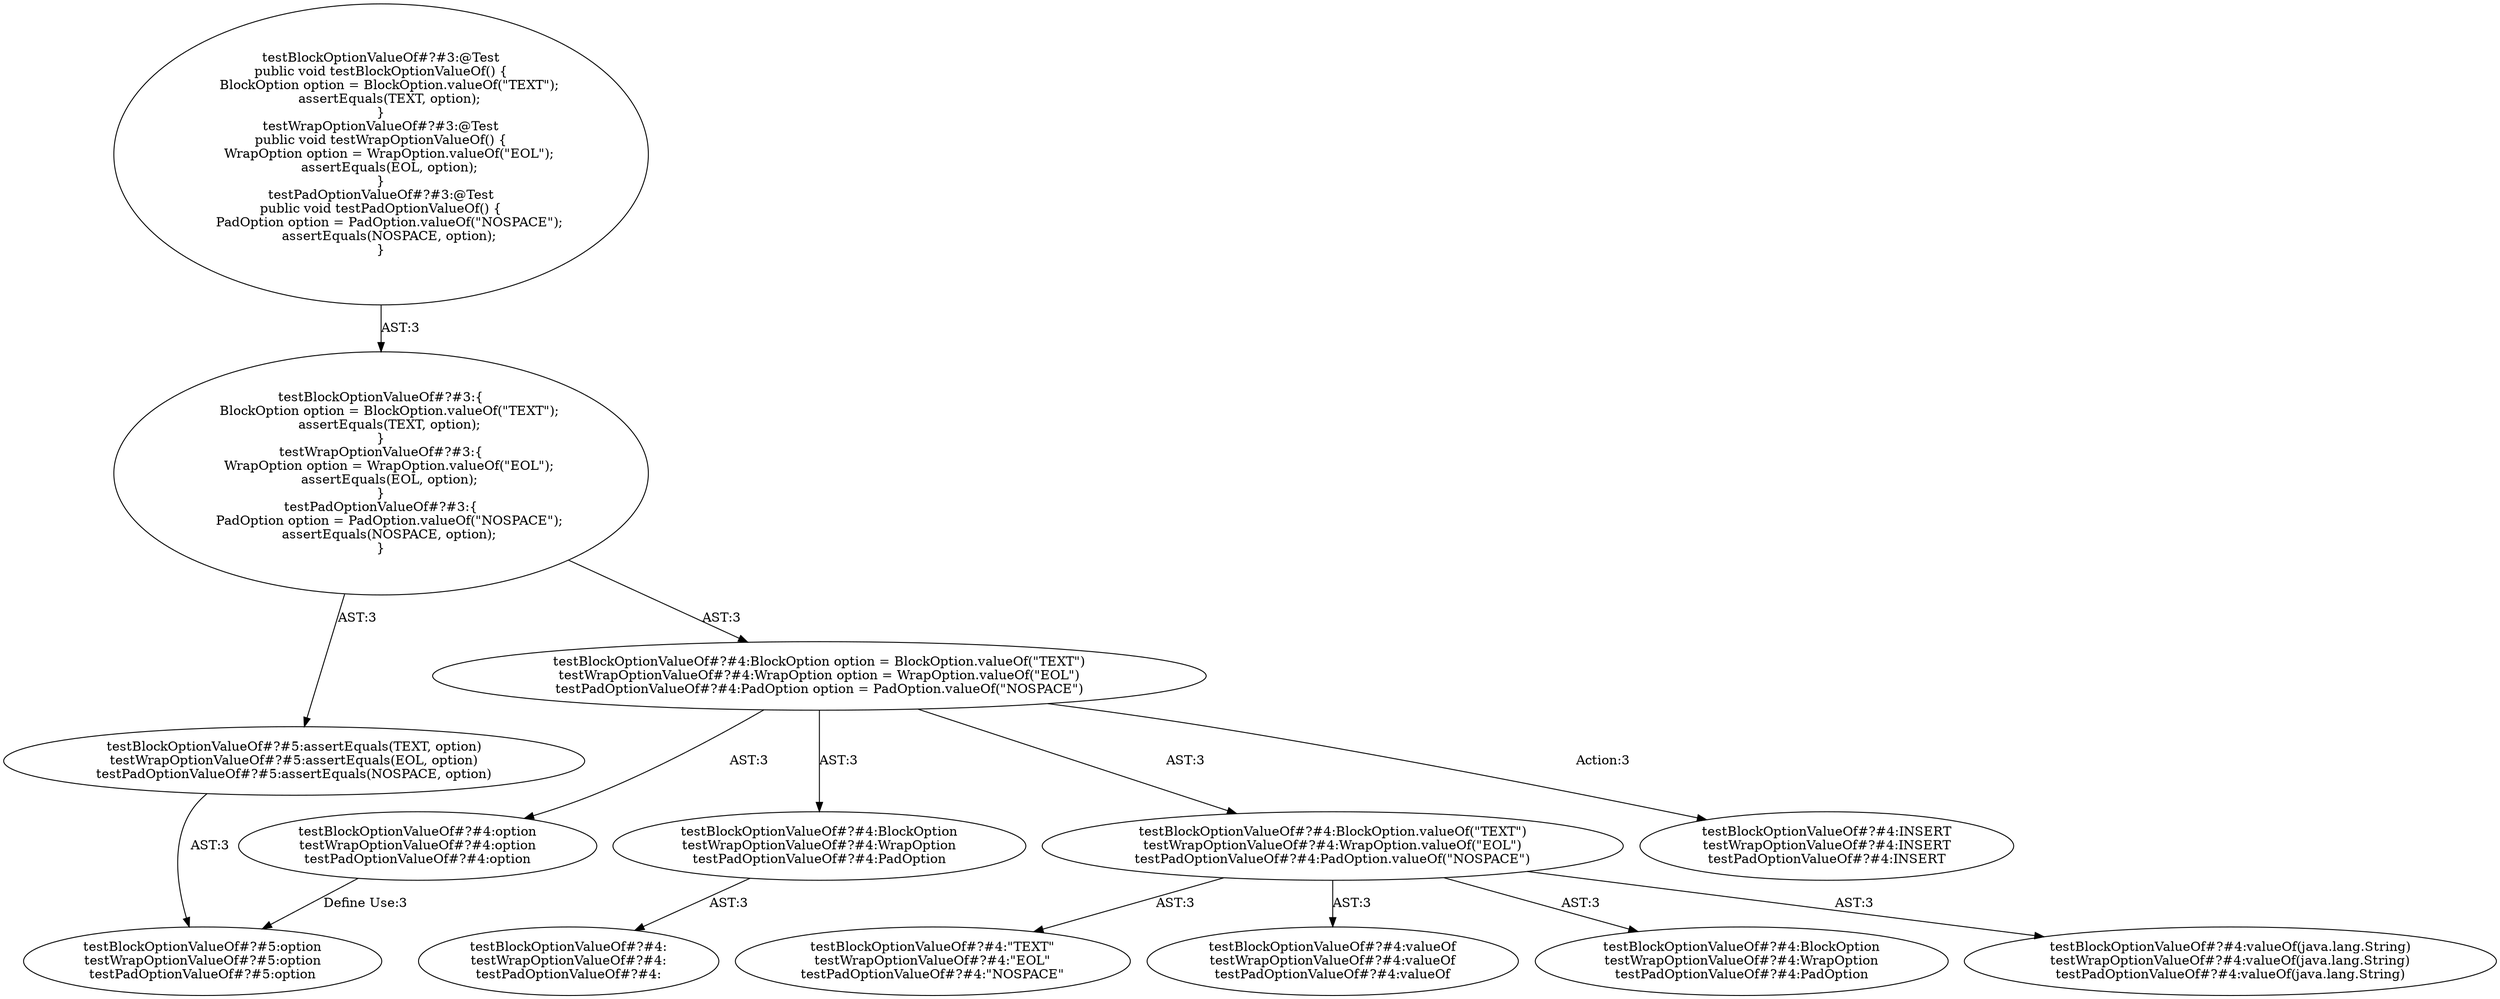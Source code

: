 digraph "Pattern" {
0 [label="testBlockOptionValueOf#?#4:INSERT
testWrapOptionValueOf#?#4:INSERT
testPadOptionValueOf#?#4:INSERT" shape=ellipse]
1 [label="testBlockOptionValueOf#?#4:BlockOption option = BlockOption.valueOf(\"TEXT\")
testWrapOptionValueOf#?#4:WrapOption option = WrapOption.valueOf(\"EOL\")
testPadOptionValueOf#?#4:PadOption option = PadOption.valueOf(\"NOSPACE\")" shape=ellipse]
2 [label="testBlockOptionValueOf#?#3:\{
    BlockOption option = BlockOption.valueOf(\"TEXT\");
    assertEquals(TEXT, option);
\}
testWrapOptionValueOf#?#3:\{
    WrapOption option = WrapOption.valueOf(\"EOL\");
    assertEquals(EOL, option);
\}
testPadOptionValueOf#?#3:\{
    PadOption option = PadOption.valueOf(\"NOSPACE\");
    assertEquals(NOSPACE, option);
\}" shape=ellipse]
3 [label="testBlockOptionValueOf#?#3:@Test
public void testBlockOptionValueOf() \{
    BlockOption option = BlockOption.valueOf(\"TEXT\");
    assertEquals(TEXT, option);
\}
testWrapOptionValueOf#?#3:@Test
public void testWrapOptionValueOf() \{
    WrapOption option = WrapOption.valueOf(\"EOL\");
    assertEquals(EOL, option);
\}
testPadOptionValueOf#?#3:@Test
public void testPadOptionValueOf() \{
    PadOption option = PadOption.valueOf(\"NOSPACE\");
    assertEquals(NOSPACE, option);
\}" shape=ellipse]
4 [label="testBlockOptionValueOf#?#5:assertEquals(TEXT, option)
testWrapOptionValueOf#?#5:assertEquals(EOL, option)
testPadOptionValueOf#?#5:assertEquals(NOSPACE, option)" shape=ellipse]
5 [label="testBlockOptionValueOf#?#4:option
testWrapOptionValueOf#?#4:option
testPadOptionValueOf#?#4:option" shape=ellipse]
6 [label="testBlockOptionValueOf#?#5:option
testWrapOptionValueOf#?#5:option
testPadOptionValueOf#?#5:option" shape=ellipse]
7 [label="testBlockOptionValueOf#?#4:BlockOption
testWrapOptionValueOf#?#4:WrapOption
testPadOptionValueOf#?#4:PadOption" shape=ellipse]
8 [label="testBlockOptionValueOf#?#4:
testWrapOptionValueOf#?#4:
testPadOptionValueOf#?#4:" shape=ellipse]
9 [label="testBlockOptionValueOf#?#4:BlockOption.valueOf(\"TEXT\")
testWrapOptionValueOf#?#4:WrapOption.valueOf(\"EOL\")
testPadOptionValueOf#?#4:PadOption.valueOf(\"NOSPACE\")" shape=ellipse]
10 [label="testBlockOptionValueOf#?#4:valueOf
testWrapOptionValueOf#?#4:valueOf
testPadOptionValueOf#?#4:valueOf" shape=ellipse]
11 [label="testBlockOptionValueOf#?#4:BlockOption
testWrapOptionValueOf#?#4:WrapOption
testPadOptionValueOf#?#4:PadOption" shape=ellipse]
12 [label="testBlockOptionValueOf#?#4:valueOf(java.lang.String)
testWrapOptionValueOf#?#4:valueOf(java.lang.String)
testPadOptionValueOf#?#4:valueOf(java.lang.String)" shape=ellipse]
13 [label="testBlockOptionValueOf#?#4:\"TEXT\"
testWrapOptionValueOf#?#4:\"EOL\"
testPadOptionValueOf#?#4:\"NOSPACE\"" shape=ellipse]
1 -> 0 [label="Action:3"];
1 -> 5 [label="AST:3"];
1 -> 7 [label="AST:3"];
1 -> 9 [label="AST:3"];
2 -> 1 [label="AST:3"];
2 -> 4 [label="AST:3"];
3 -> 2 [label="AST:3"];
4 -> 6 [label="AST:3"];
5 -> 6 [label="Define Use:3"];
7 -> 8 [label="AST:3"];
9 -> 10 [label="AST:3"];
9 -> 11 [label="AST:3"];
9 -> 12 [label="AST:3"];
9 -> 13 [label="AST:3"];
}